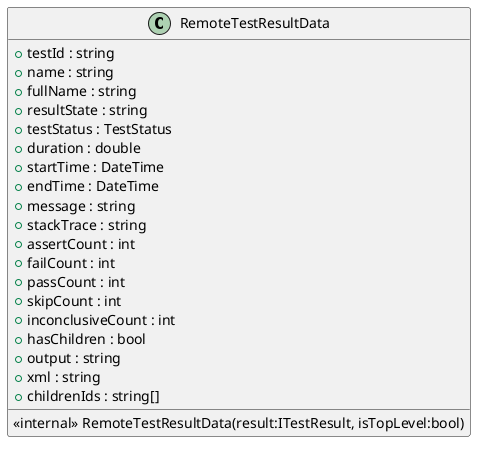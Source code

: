 @startuml
class RemoteTestResultData {
    + testId : string
    + name : string
    + fullName : string
    + resultState : string
    + testStatus : TestStatus
    + duration : double
    + startTime : DateTime
    + endTime : DateTime
    + message : string
    + stackTrace : string
    + assertCount : int
    + failCount : int
    + passCount : int
    + skipCount : int
    + inconclusiveCount : int
    + hasChildren : bool
    + output : string
    + xml : string
    + childrenIds : string[]
    <<internal>> RemoteTestResultData(result:ITestResult, isTopLevel:bool)
}
@enduml
